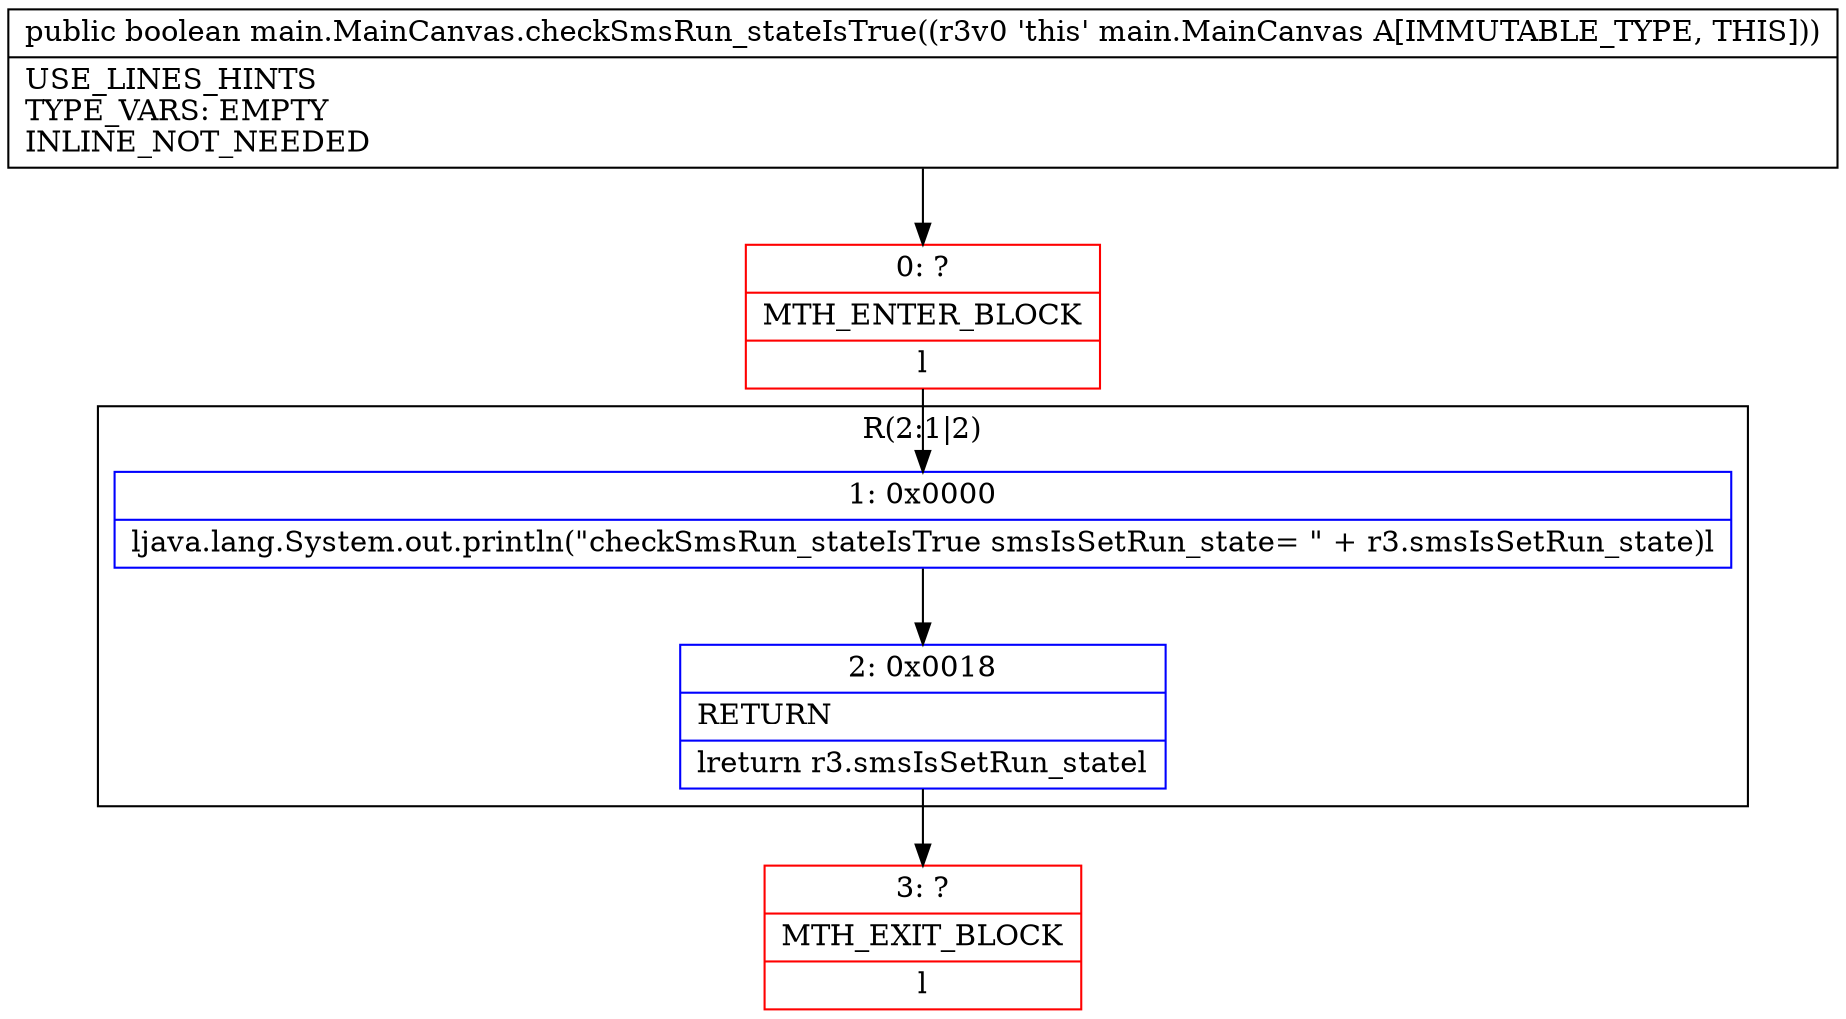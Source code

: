 digraph "CFG formain.MainCanvas.checkSmsRun_stateIsTrue()Z" {
subgraph cluster_Region_1182133276 {
label = "R(2:1|2)";
node [shape=record,color=blue];
Node_1 [shape=record,label="{1\:\ 0x0000|ljava.lang.System.out.println(\"checkSmsRun_stateIsTrue smsIsSetRun_state= \" + r3.smsIsSetRun_state)l}"];
Node_2 [shape=record,label="{2\:\ 0x0018|RETURN\l|lreturn r3.smsIsSetRun_statel}"];
}
Node_0 [shape=record,color=red,label="{0\:\ ?|MTH_ENTER_BLOCK\l|l}"];
Node_3 [shape=record,color=red,label="{3\:\ ?|MTH_EXIT_BLOCK\l|l}"];
MethodNode[shape=record,label="{public boolean main.MainCanvas.checkSmsRun_stateIsTrue((r3v0 'this' main.MainCanvas A[IMMUTABLE_TYPE, THIS]))  | USE_LINES_HINTS\lTYPE_VARS: EMPTY\lINLINE_NOT_NEEDED\l}"];
MethodNode -> Node_0;
Node_1 -> Node_2;
Node_2 -> Node_3;
Node_0 -> Node_1;
}

